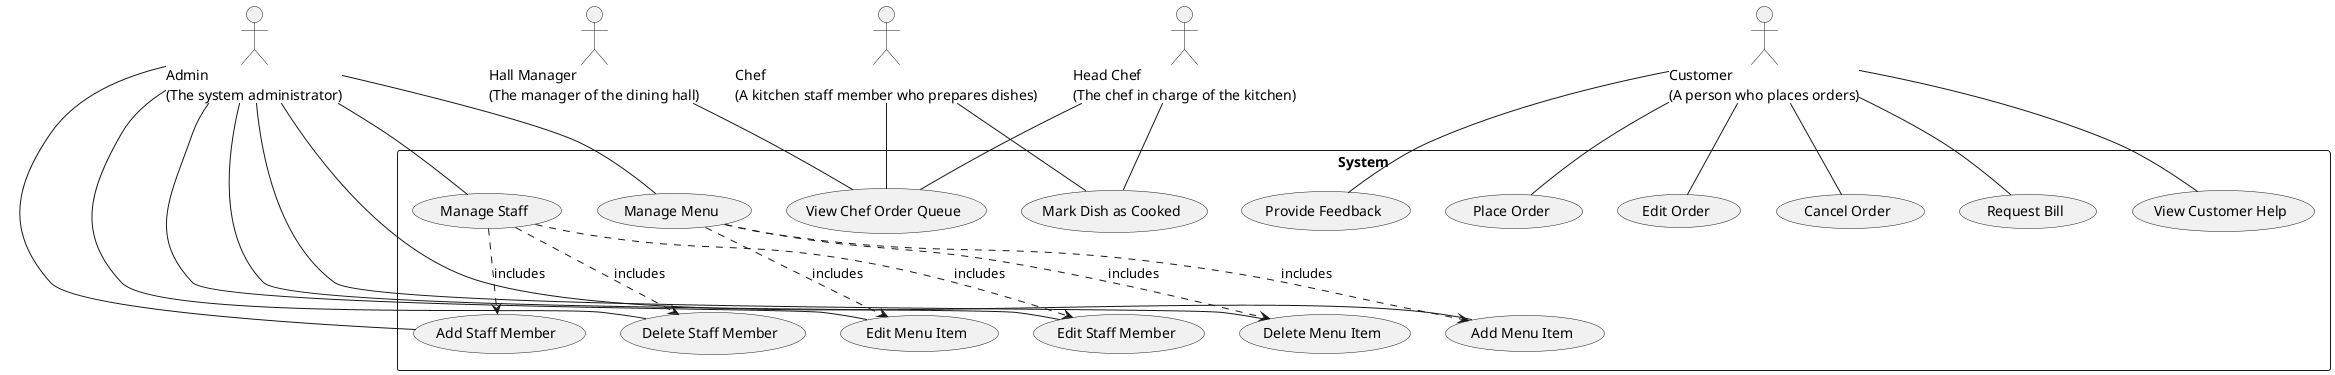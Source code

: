 @startumlleft to right direction

actor Customer as "Customer\n(A person who places orders)"
actor HeadChef as "Head Chef\n(The chef in charge of the kitchen)"
actor Admin as "Admin\n(The system administrator)"
actor HallManager as "Hall Manager\n(The manager of the dining hall)"
actor Chef as "Chef\n(A kitchen staff member who prepares dishes)"

rectangle System as "System" {
  usecase "Place Order" as (Place Order)
  usecase "Edit Order" as (Edit Order)
  usecase "Cancel Order" as (Cancel Order)
  usecase "Mark Dish as Cooked" as (Mark Dish as Cooked)
  usecase "Request Bill" as (Request Bill)
  usecase "Add Staff Member" as (Add Staff Member)
  usecase "Edit Staff Member" as (Edit Staff Member)
  usecase "Delete Staff Member" as (Delete Staff Member)
  usecase "View Customer Help" as (View Customer Help)
  usecase "View Chef Order Queue" as (View Chef Order Queue)
  usecase "Provide Feedback" as (Provide Feedback)
  usecase "Manage Staff" as (Manage Staff)
  usecase "Manage Menu" as (Manage Menu)
  usecase "Add Menu Item" as (Add Menu Item)
  usecase "Edit Menu Item" as (Edit Menu Item)
  usecase "Delete Menu Item" as (Delete Menu Item)
}

Customer -- (Place Order)
Customer -- (Edit Order)
Customer -- (Cancel Order)
Customer -- (Request Bill)
Customer -- (View Customer Help)
Customer -- (Provide Feedback)

HeadChef -- (Mark Dish as Cooked)
HeadChef -- (View Chef Order Queue)

Admin -- (Add Staff Member)
Admin -- (Edit Staff Member)
Admin -- (Delete Staff Member)
Admin -- (Manage Staff)
Admin -- (Manage Menu)
Admin -- (Add Menu Item)
Admin -- (Edit Menu Item)
Admin -- (Delete Menu Item)

HallManager -- (View Chef Order Queue)

Chef -- (Mark Dish as Cooked)
Chef -- (View Chef Order Queue)

(Manage Staff) ..> (Add Staff Member) : includes
(Manage Staff) ..> (Edit Staff Member) : includes
(Manage Staff) ..> (Delete Staff Member) : includes

(Manage Menu) ..> (Add Menu Item) : includes
(Manage Menu) ..> (Edit Menu Item) : includes
(Manage Menu) ..> (Delete Menu Item) : includes
@enduml